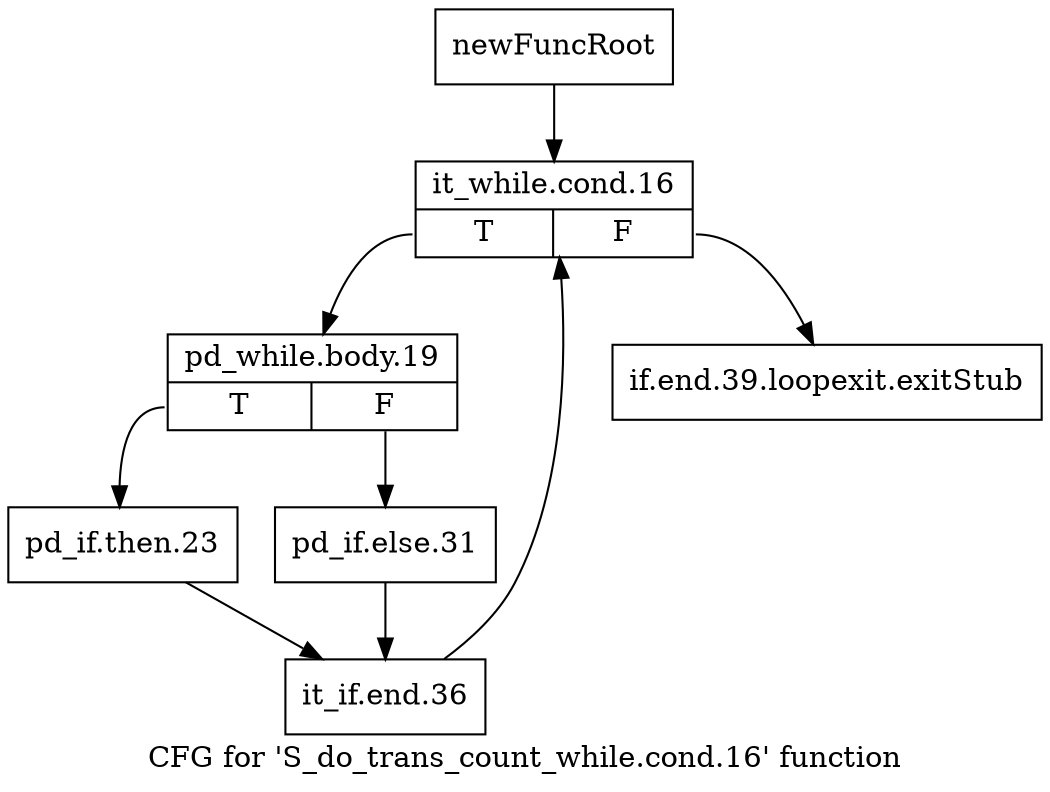 digraph "CFG for 'S_do_trans_count_while.cond.16' function" {
	label="CFG for 'S_do_trans_count_while.cond.16' function";

	Node0x4b1f570 [shape=record,label="{newFuncRoot}"];
	Node0x4b1f570 -> Node0x4b1f610;
	Node0x4b1f5c0 [shape=record,label="{if.end.39.loopexit.exitStub}"];
	Node0x4b1f610 [shape=record,label="{it_while.cond.16|{<s0>T|<s1>F}}"];
	Node0x4b1f610:s0 -> Node0x4b1f660;
	Node0x4b1f610:s1 -> Node0x4b1f5c0;
	Node0x4b1f660 [shape=record,label="{pd_while.body.19|{<s0>T|<s1>F}}"];
	Node0x4b1f660:s0 -> Node0x4b1f700;
	Node0x4b1f660:s1 -> Node0x4b1f6b0;
	Node0x4b1f6b0 [shape=record,label="{pd_if.else.31}"];
	Node0x4b1f6b0 -> Node0x4b1f750;
	Node0x4b1f700 [shape=record,label="{pd_if.then.23}"];
	Node0x4b1f700 -> Node0x4b1f750;
	Node0x4b1f750 [shape=record,label="{it_if.end.36}"];
	Node0x4b1f750 -> Node0x4b1f610;
}
